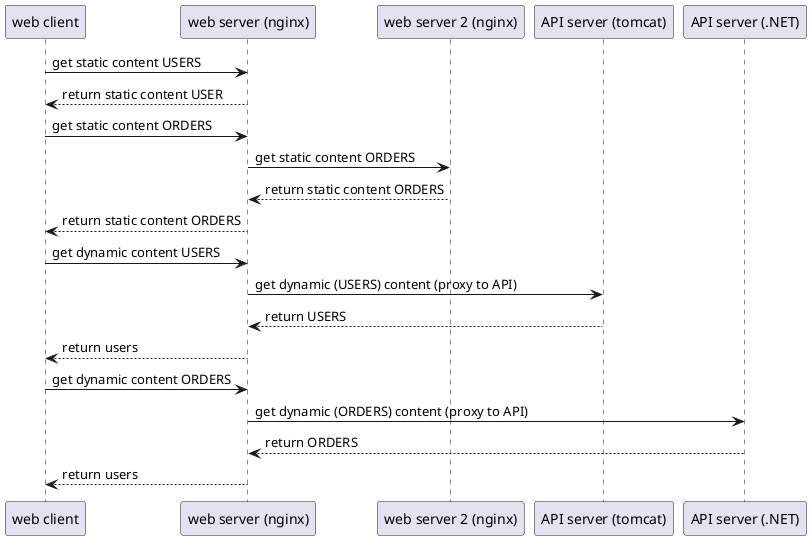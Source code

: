 @startuml
@startuml

"web client" -> "web server (nginx)": get static content USERS
"web server (nginx)" --> "web client": return static content USER

"web client" -> "web server (nginx)": get static content ORDERS
"web server (nginx)" -> "web server 2 (nginx)": get static content ORDERS
"web server 2 (nginx)" --> "web server (nginx)": return static content ORDERS
"web server (nginx)" --> "web client": return static content ORDERS

"web client" -> "web server (nginx)": get dynamic content USERS
"web server (nginx)" -> "API server (tomcat)": get dynamic (USERS) content (proxy to API)
"API server (tomcat)" --> "web server (nginx)": return USERS
"web server (nginx)" --> "web client": return users

"web client" -> "web server (nginx)": get dynamic content ORDERS
"web server (nginx)" -> "API server (.NET)": get dynamic (ORDERS) content (proxy to API)
"API server (.NET)" --> "web server (nginx)": return ORDERS
"web server (nginx)" --> "web client": return users

@enduml
@enduml